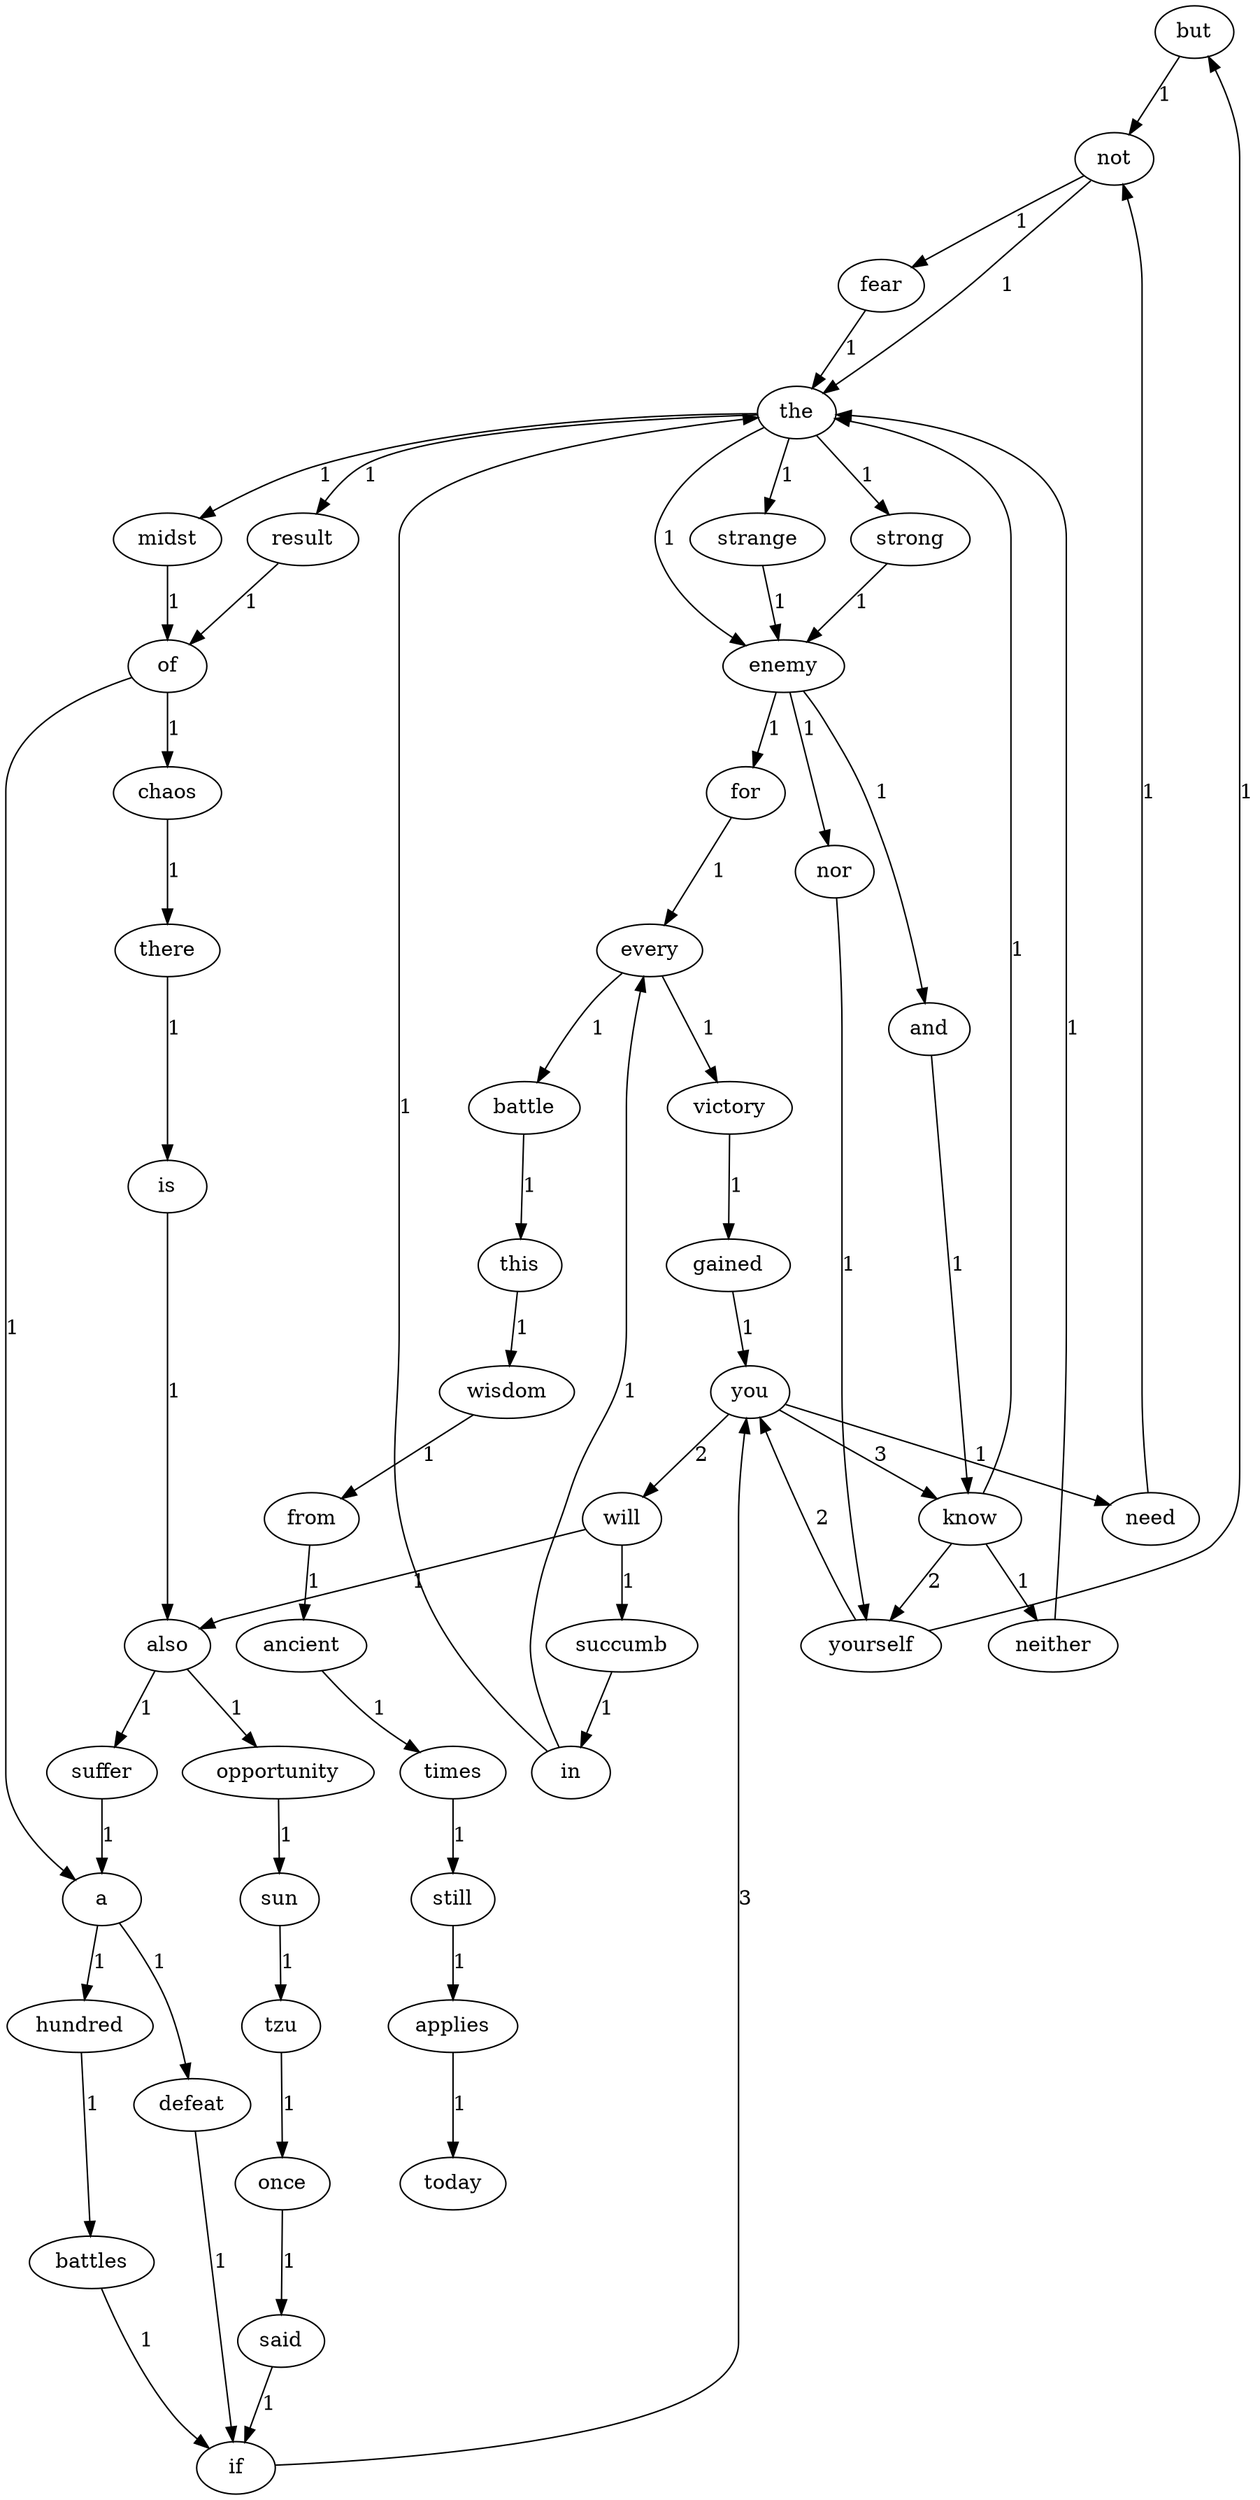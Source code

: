 digraph G {
    "but" -> "not" [label="1"];
    "strong" -> "enemy" [label="1"];
    "hundred" -> "battles" [label="1"];
    "for" -> "every" [label="1"];
    "enemy" -> "nor" [label="1"];
    "enemy" -> "and" [label="1"];
    "enemy" -> "for" [label="1"];
    "sun" -> "tzu" [label="1"];
    "wisdom" -> "from" [label="1"];
    "result" -> "of" [label="1"];
    "defeat" -> "if" [label="1"];
    "nor" -> "yourself" [label="1"];
    "not" -> "the" [label="1"];
    "not" -> "fear" [label="1"];
    "suffer" -> "a" [label="1"];
    "times" -> "still" [label="1"];
    "gained" -> "you" [label="1"];
    "and" -> "know" [label="1"];
    "of" -> "a" [label="1"];
    "of" -> "chaos" [label="1"];
    "midst" -> "of" [label="1"];
    "yourself" -> "but" [label="1"];
    "yourself" -> "you" [label="2"];
    "from" -> "ancient" [label="1"];
    "said" -> "if" [label="1"];
    "if" -> "you" [label="3"];
    "every" -> "battle" [label="1"];
    "every" -> "victory" [label="1"];
    "you" -> "need" [label="1"];
    "you" -> "will" [label="2"];
    "you" -> "know" [label="3"];
    "fear" -> "the" [label="1"];
    "a" -> "defeat" [label="1"];
    "a" -> "hundred" [label="1"];
    "still" -> "applies" [label="1"];
    "chaos" -> "there" [label="1"];
    "in" -> "the" [label="1"];
    "in" -> "every" [label="1"];
    "need" -> "not" [label="1"];
    "will" -> "also" [label="1"];
    "will" -> "succumb" [label="1"];
    "victory" -> "gained" [label="1"];
    "this" -> "wisdom" [label="1"];
    "opportunity" -> "sun" [label="1"];
    "is" -> "also" [label="1"];
    "also" -> "suffer" [label="1"];
    "also" -> "opportunity" [label="1"];
    "ancient" -> "times" [label="1"];
    "tzu" -> "once" [label="1"];
    "strange" -> "enemy" [label="1"];
    "the" -> "result" [label="1"];
    "the" -> "strong" [label="1"];
    "the" -> "midst" [label="1"];
    "the" -> "enemy" [label="1"];
    "the" -> "strange" [label="1"];
    "battle" -> "this" [label="1"];
    "applies" -> "today" [label="1"];
    "once" -> "said" [label="1"];
    "there" -> "is" [label="1"];
    "neither" -> "the" [label="1"];
    "know" -> "the" [label="1"];
    "know" -> "neither" [label="1"];
    "know" -> "yourself" [label="2"];
    "battles" -> "if" [label="1"];
    "succumb" -> "in" [label="1"];
}